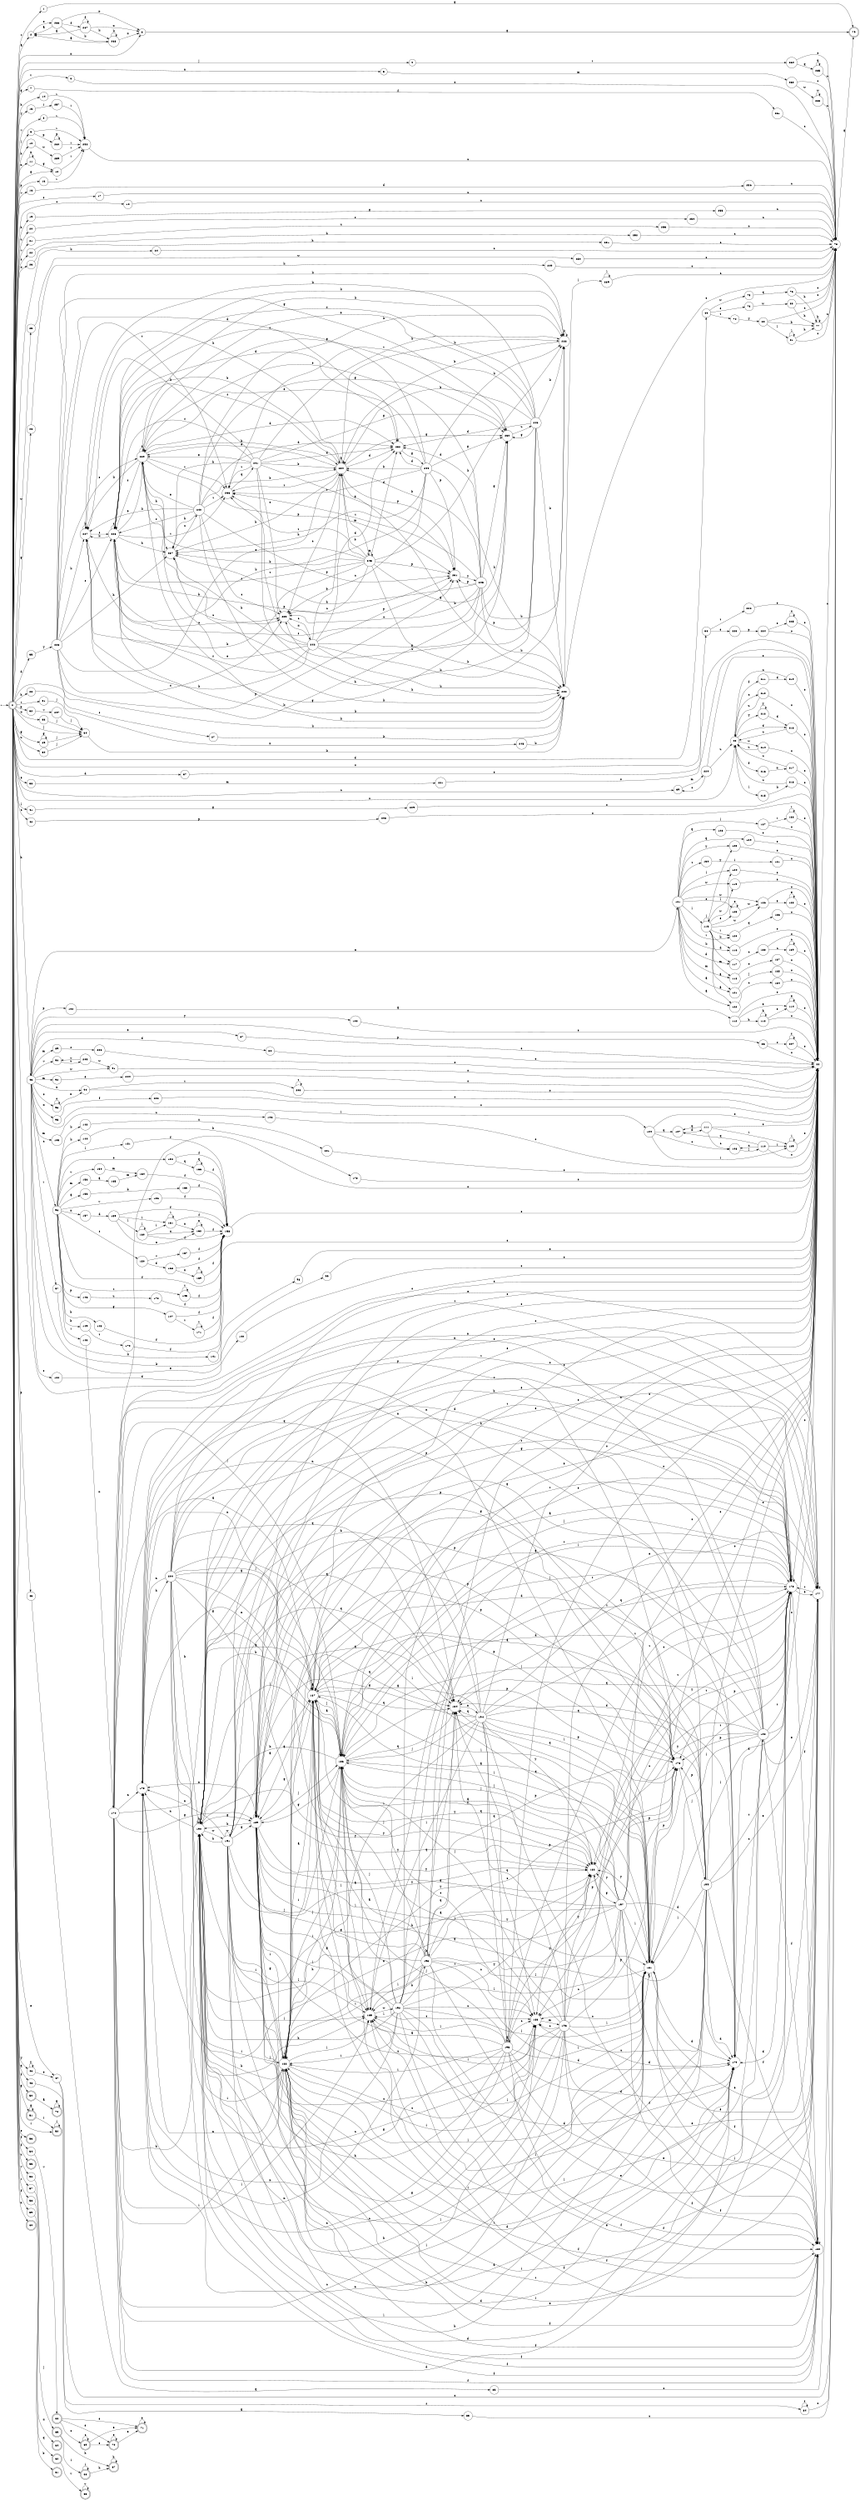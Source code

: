 digraph finite_state_machine {
rankdir=LR;
size="20,20";
node [shape = point]; "dummy0"
node [shape = doublecircle]; "0";"dummy0" -> "0";
node [shape = circle]; "1";
node [shape = circle]; "2";
node [shape = circle]; "3";
node [shape = circle]; "4";
node [shape = circle]; "5";
node [shape = circle]; "6";
node [shape = circle]; "7";
node [shape = circle]; "8";
node [shape = circle]; "9";
node [shape = circle]; "10";
node [shape = circle]; "11";
node [shape = circle]; "12";
node [shape = circle]; "13";
node [shape = circle]; "14";
node [shape = circle]; "15";
node [shape = circle]; "16";
node [shape = circle]; "17";
node [shape = circle]; "18";
node [shape = circle]; "19";
node [shape = circle]; "20";
node [shape = circle]; "21";
node [shape = circle]; "22";
node [shape = circle]; "23";
node [shape = circle]; "24";
node [shape = circle]; "25";
node [shape = circle]; "26";
node [shape = circle]; "27";
node [shape = circle]; "28";
node [shape = circle]; "29";
node [shape = circle]; "30";
node [shape = circle]; "31";
node [shape = circle]; "32";
node [shape = circle]; "33";
node [shape = circle]; "34";
node [shape = circle]; "35";
node [shape = circle]; "36";
node [shape = circle]; "37";
node [shape = circle]; "38";
node [shape = circle]; "39";
node [shape = circle]; "40";
node [shape = circle]; "41";
node [shape = circle]; "42";
node [shape = circle]; "43";
node [shape = circle]; "44";
node [shape = circle]; "45";
node [shape = circle]; "46";
node [shape = circle]; "47";
node [shape = circle]; "48";
node [shape = circle]; "49";
node [shape = doublecircle]; "50";node [shape = doublecircle]; "51";node [shape = doublecircle]; "52";node [shape = doublecircle]; "53";node [shape = circle]; "54";
node [shape = doublecircle]; "55";node [shape = circle]; "56";
node [shape = circle]; "57";
node [shape = circle]; "58";
node [shape = circle]; "59";
node [shape = doublecircle]; "60";node [shape = doublecircle]; "61";node [shape = doublecircle]; "62";node [shape = doublecircle]; "63";node [shape = doublecircle]; "64";node [shape = doublecircle]; "65";node [shape = doublecircle]; "66";node [shape = doublecircle]; "67";node [shape = doublecircle]; "68";node [shape = doublecircle]; "69";node [shape = doublecircle]; "70";node [shape = doublecircle]; "71";node [shape = doublecircle]; "72";node [shape = circle]; "73";
node [shape = circle]; "74";
node [shape = circle]; "75";
node [shape = circle]; "76";
node [shape = circle]; "77";
node [shape = circle]; "78";
node [shape = doublecircle]; "79";node [shape = circle]; "80";
node [shape = circle]; "81";
node [shape = circle]; "82";
node [shape = circle]; "83";
node [shape = circle]; "84";
node [shape = circle]; "85";
node [shape = circle]; "86";
node [shape = circle]; "87";
node [shape = circle]; "88";
node [shape = circle]; "89";
node [shape = circle]; "90";
node [shape = circle]; "91";
node [shape = circle]; "92";
node [shape = circle]; "93";
node [shape = circle]; "94";
node [shape = circle]; "95";
node [shape = circle]; "96";
node [shape = circle]; "97";
node [shape = circle]; "98";
node [shape = circle]; "99";
node [shape = circle]; "100";
node [shape = circle]; "101";
node [shape = circle]; "102";
node [shape = circle]; "103";
node [shape = circle]; "104";
node [shape = circle]; "105";
node [shape = circle]; "106";
node [shape = circle]; "107";
node [shape = circle]; "108";
node [shape = circle]; "109";
node [shape = circle]; "110";
node [shape = circle]; "111";
node [shape = circle]; "112";
node [shape = circle]; "113";
node [shape = circle]; "114";
node [shape = circle]; "115";
node [shape = circle]; "116";
node [shape = circle]; "117";
node [shape = circle]; "118";
node [shape = circle]; "119";
node [shape = circle]; "120";
node [shape = circle]; "121";
node [shape = circle]; "122";
node [shape = circle]; "123";
node [shape = circle]; "124";
node [shape = circle]; "125";
node [shape = circle]; "126";
node [shape = circle]; "127";
node [shape = circle]; "128";
node [shape = circle]; "129";
node [shape = circle]; "130";
node [shape = circle]; "131";
node [shape = circle]; "132";
node [shape = circle]; "133";
node [shape = circle]; "134";
node [shape = circle]; "135";
node [shape = circle]; "136";
node [shape = circle]; "137";
node [shape = circle]; "138";
node [shape = circle]; "139";
node [shape = circle]; "140";
node [shape = circle]; "141";
node [shape = circle]; "142";
node [shape = circle]; "143";
node [shape = circle]; "144";
node [shape = circle]; "145";
node [shape = circle]; "146";
node [shape = circle]; "147";
node [shape = circle]; "148";
node [shape = circle]; "149";
node [shape = circle]; "150";
node [shape = circle]; "151";
node [shape = circle]; "152";
node [shape = circle]; "153";
node [shape = circle]; "154";
node [shape = circle]; "155";
node [shape = circle]; "156";
node [shape = circle]; "157";
node [shape = circle]; "158";
node [shape = circle]; "159";
node [shape = circle]; "160";
node [shape = circle]; "161";
node [shape = circle]; "162";
node [shape = circle]; "163";
node [shape = circle]; "164";
node [shape = circle]; "165";
node [shape = circle]; "166";
node [shape = circle]; "167";
node [shape = circle]; "168";
node [shape = circle]; "169";
node [shape = circle]; "170";
node [shape = circle]; "171";
node [shape = circle]; "172";
node [shape = circle]; "173";
node [shape = circle]; "174";
node [shape = circle]; "175";
node [shape = circle]; "176";
node [shape = circle]; "177";
node [shape = circle]; "178";
node [shape = circle]; "179";
node [shape = circle]; "180";
node [shape = circle]; "181";
node [shape = circle]; "182";
node [shape = circle]; "183";
node [shape = circle]; "184";
node [shape = circle]; "185";
node [shape = circle]; "186";
node [shape = circle]; "187";
node [shape = circle]; "188";
node [shape = circle]; "189";
node [shape = circle]; "190";
node [shape = circle]; "191";
node [shape = circle]; "192";
node [shape = circle]; "193";
node [shape = circle]; "194";
node [shape = circle]; "195";
node [shape = circle]; "196";
node [shape = circle]; "197";
node [shape = circle]; "198";
node [shape = circle]; "199";
node [shape = circle]; "200";
node [shape = circle]; "201";
node [shape = circle]; "202";
node [shape = circle]; "203";
node [shape = circle]; "204";
node [shape = circle]; "205";
node [shape = circle]; "206";
node [shape = circle]; "207";
node [shape = circle]; "208";
node [shape = circle]; "209";
node [shape = circle]; "210";
node [shape = circle]; "211";
node [shape = circle]; "212";
node [shape = circle]; "213";
node [shape = circle]; "214";
node [shape = circle]; "215";
node [shape = circle]; "216";
node [shape = circle]; "217";
node [shape = circle]; "218";
node [shape = circle]; "219";
node [shape = circle]; "220";
node [shape = circle]; "221";
node [shape = circle]; "222";
node [shape = circle]; "223";
node [shape = circle]; "224";
node [shape = circle]; "225";
node [shape = circle]; "226";
node [shape = circle]; "227";
node [shape = circle]; "228";
node [shape = circle]; "229";
node [shape = circle]; "230";
node [shape = circle]; "231";
node [shape = circle]; "232";
node [shape = circle]; "233";
node [shape = circle]; "234";
node [shape = circle]; "235";
node [shape = circle]; "236";
node [shape = circle]; "237";
node [shape = circle]; "238";
node [shape = circle]; "239";
node [shape = circle]; "240";
node [shape = circle]; "241";
node [shape = circle]; "242";
node [shape = circle]; "243";
node [shape = circle]; "244";
node [shape = circle]; "245";
node [shape = circle]; "246";
node [shape = circle]; "247";
node [shape = circle]; "248";
node [shape = circle]; "249";
node [shape = circle]; "250";
node [shape = circle]; "251";
node [shape = circle]; "252";
node [shape = circle]; "253";
node [shape = circle]; "254";
node [shape = circle]; "255";
node [shape = circle]; "256";
node [shape = circle]; "257";
node [shape = circle]; "258";
node [shape = circle]; "259";
node [shape = circle]; "260";
node [shape = circle]; "261";
node [shape = circle]; "262";
node [shape = circle]; "263";
node [shape = circle]; "264";
node [shape = circle]; "265";
node [shape = circle]; "266";
node [shape = circle]; "267";
node [shape = circle]; "268";
"0" -> "1" [label = "t"];
 "0" -> "2" [label = "a"];
 "0" -> "33" [label = "x"];
 "0" -> "3" [label = "x"];
 "0" -> "23" [label = "x"];
 "0" -> "34" [label = "j"];
 "0" -> "4" [label = "j"];
 "0" -> "11" [label = "n"];
 "0" -> "60" [label = "n"];
 "0" -> "5" [label = "n"];
 "0" -> "16" [label = "v"];
 "0" -> "21" [label = "v"];
 "0" -> "6" [label = "v"];
 "0" -> "8" [label = "v"];
 "0" -> "57" [label = "v"];
 "0" -> "51" [label = "g"];
 "0" -> "7" [label = "g"];
 "0" -> "26" [label = "g"];
 "0" -> "12" [label = "g"];
 "0" -> "29" [label = "g"];
 "0" -> "9" [label = "l"];
 "0" -> "41" [label = "l"];
 "0" -> "10" [label = "b"];
 "0" -> "19" [label = "b"];
 "0" -> "32" [label = "p"];
 "0" -> "45" [label = "p"];
 "0" -> "13" [label = "p"];
 "0" -> "43" [label = "h"];
 "0" -> "28" [label = "h"];
 "0" -> "14" [label = "h"];
 "0" -> "46" [label = "y"];
 "0" -> "15" [label = "y"];
 "0" -> "17" [label = "s"];
 "0" -> "27" [label = "s"];
 "0" -> "22" [label = "s"];
 "0" -> "18" [label = "c"];
 "0" -> "42" [label = "c"];
 "0" -> "39" [label = "c"];
 "0" -> "40" [label = "u"];
 "0" -> "56" [label = "u"];
 "0" -> "20" [label = "u"];
 "0" -> "30" [label = "u"];
 "0" -> "24" [label = "k"];
 "0" -> "25" [label = "w"];
 "0" -> "58" [label = "r"];
 "0" -> "31" [label = "r"];
 "0" -> "49" [label = "d"];
 "0" -> "35" [label = "d"];
 "0" -> "37" [label = "d"];
 "0" -> "36" [label = "o"];
 "0" -> "44" [label = "o"];
 "0" -> "53" [label = "e"];
 "0" -> "38" [label = "e"];
 "0" -> "47" [label = "e"];
 "0" -> "48" [label = "q"];
 "0" -> "50" [label = "f"];
 "0" -> "59" [label = "f"];
 "0" -> "54" [label = "f"];
 "0" -> "55" [label = "f"];
 "0" -> "52" [label = "i"];
 "59" -> "61" [label = "b"];
 "58" -> "62" [label = "q"];
 "62" -> "63" [label = "v"];
 "63" -> "63" [label = "v"];
 "57" -> "64" [label = "x"];
 "56" -> "65" [label = "j"];
 "65" -> "66" [label = "i"];
 "65" -> "67" [label = "h"];
 "67" -> "67" [label = "h"];
 "66" -> "66" [label = "i"];
 "66" -> "67" [label = "h"];
 "54" -> "68" [label = "v"];
 "68" -> "69" [label = "c"];
 "68" -> "70" [label = "e"];
 "68" -> "71" [label = "e"];
 "71" -> "71" [label = "e"];
 "70" -> "70" [label = "e"];
 "70" -> "71" [label = "e"];
 "69" -> "69" [label = "c"];
 "69" -> "70" [label = "e"];
 "69" -> "71" [label = "e"];
 "52" -> "52" [label = "i"];
 "51" -> "51" [label = "g"];
 "51" -> "52" [label = "i"];
 "50" -> "72" [label = "a"];
 "72" -> "72" [label = "a"];
 "49" -> "73" [label = "e"];
 "49" -> "74" [label = "t"];
 "49" -> "75" [label = "w"];
 "75" -> "76" [label = "q"];
 "76" -> "77" [label = "h"];
 "76" -> "78" [label = "c"];
 "78" -> "79" [label = "g"];
 "77" -> "77" [label = "h"];
 "77" -> "78" [label = "c"];
 "74" -> "80" [label = "y"];
 "80" -> "81" [label = "l"];
 "80" -> "77" [label = "h"];
 "80" -> "78" [label = "c"];
 "81" -> "81" [label = "l"];
 "81" -> "77" [label = "h"];
 "81" -> "78" [label = "c"];
 "73" -> "82" [label = "w"];
 "82" -> "77" [label = "h"];
 "82" -> "78" [label = "c"];
 "48" -> "83" [label = "a"];
 "83" -> "78" [label = "c"];
 "47" -> "84" [label = "s"];
 "47" -> "78" [label = "c"];
 "84" -> "84" [label = "s"];
 "84" -> "78" [label = "c"];
 "46" -> "46" [label = "y"];
 "46" -> "47" [label = "e"];
 "45" -> "85" [label = "q"];
 "85" -> "78" [label = "c"];
 "44" -> "78" [label = "c"];
 "43" -> "102" [label = "p"];
 "43" -> "86" [label = "p"];
 "43" -> "99" [label = "e"];
 "43" -> "87" [label = "e"];
 "43" -> "88" [label = "d"];
 "43" -> "89" [label = "m"];
 "43" -> "92" [label = "m"];
 "43" -> "105" [label = "m"];
 "43" -> "90" [label = "v"];
 "43" -> "91" [label = "w"];
 "43" -> "93" [label = "o"];
 "43" -> "94" [label = "n"];
 "43" -> "101" [label = "x"];
 "43" -> "95" [label = "x"];
 "43" -> "96" [label = "c"];
 "43" -> "97" [label = "r"];
 "43" -> "98" [label = "k"];
 "43" -> "100" [label = "s"];
 "43" -> "103" [label = "y"];
 "43" -> "104" [label = "i"];
 "105" -> "106" [label = "u"];
 "106" -> "44" [label = "o"];
 "104" -> "107" [label = "q"];
 "104" -> "108" [label = "c"];
 "104" -> "109" [label = "i"];
 "104" -> "44" [label = "o"];
 "109" -> "109" [label = "i"];
 "109" -> "44" [label = "o"];
 "108" -> "110" [label = "j"];
 "110" -> "108" [label = "c"];
 "110" -> "107" [label = "q"];
 "110" -> "109" [label = "i"];
 "110" -> "44" [label = "o"];
 "107" -> "111" [label = "d"];
 "111" -> "107" [label = "q"];
 "111" -> "108" [label = "c"];
 "111" -> "109" [label = "i"];
 "111" -> "44" [label = "o"];
 "103" -> "44" [label = "o"];
 "102" -> "112" [label = "a"];
 "112" -> "113" [label = "h"];
 "112" -> "114" [label = "e"];
 "112" -> "44" [label = "o"];
 "114" -> "114" [label = "e"];
 "114" -> "44" [label = "o"];
 "113" -> "113" [label = "h"];
 "113" -> "114" [label = "e"];
 "113" -> "44" [label = "o"];
 "101" -> "115" [label = "l"];
 "101" -> "124" [label = "l"];
 "101" -> "127" [label = "l"];
 "101" -> "116" [label = "k"];
 "101" -> "117" [label = "d"];
 "101" -> "118" [label = "m"];
 "101" -> "126" [label = "w"];
 "101" -> "119" [label = "w"];
 "101" -> "120" [label = "r"];
 "101" -> "121" [label = "a"];
 "101" -> "122" [label = "a"];
 "101" -> "123" [label = "y"];
 "101" -> "125" [label = "e"];
 "101" -> "128" [label = "q"];
 "101" -> "129" [label = "q"];
 "101" -> "130" [label = "t"];
 "130" -> "131" [label = "i"];
 "131" -> "44" [label = "o"];
 "129" -> "44" [label = "o"];
 "128" -> "44" [label = "o"];
 "127" -> "132" [label = "r"];
 "127" -> "44" [label = "o"];
 "132" -> "132" [label = "r"];
 "132" -> "44" [label = "o"];
 "126" -> "133" [label = "e"];
 "126" -> "44" [label = "o"];
 "133" -> "133" [label = "e"];
 "133" -> "44" [label = "o"];
 "125" -> "125" [label = "e"];
 "125" -> "126" [label = "w"];
 "124" -> "44" [label = "o"];
 "123" -> "44" [label = "o"];
 "122" -> "134" [label = "c"];
 "134" -> "44" [label = "o"];
 "121" -> "135" [label = "j"];
 "135" -> "44" [label = "o"];
 "120" -> "136" [label = "q"];
 "136" -> "44" [label = "o"];
 "119" -> "44" [label = "o"];
 "118" -> "137" [label = "o"];
 "137" -> "44" [label = "o"];
 "117" -> "138" [label = "c"];
 "138" -> "139" [label = "c"];
 "138" -> "44" [label = "o"];
 "139" -> "139" [label = "c"];
 "139" -> "44" [label = "o"];
 "116" -> "44" [label = "o"];
 "115" -> "115" [label = "l"];
 "115" -> "124" [label = "l"];
 "115" -> "116" [label = "k"];
 "115" -> "117" [label = "d"];
 "115" -> "118" [label = "m"];
 "115" -> "126" [label = "w"];
 "115" -> "119" [label = "w"];
 "115" -> "120" [label = "r"];
 "115" -> "121" [label = "a"];
 "115" -> "122" [label = "a"];
 "115" -> "123" [label = "y"];
 "115" -> "125" [label = "e"];
 "100" -> "140" [label = "d"];
 "140" -> "44" [label = "o"];
 "99" -> "44" [label = "o"];
 "98" -> "44" [label = "o"];
 "97" -> "141" [label = "k"];
 "141" -> "44" [label = "o"];
 "96" -> "144" [label = "k"];
 "96" -> "142" [label = "k"];
 "96" -> "143" [label = "r"];
 "96" -> "145" [label = "t"];
 "96" -> "146" [label = "p"];
 "96" -> "147" [label = "g"];
 "96" -> "148" [label = "h"];
 "96" -> "149" [label = "h"];
 "96" -> "150" [label = "s"];
 "96" -> "151" [label = "l"];
 "96" -> "152" [label = "o"];
 "96" -> "153" [label = "m"];
 "96" -> "154" [label = "v"];
 "96" -> "156" [label = "v"];
 "96" -> "155" [label = "a"];
 "96" -> "157" [label = "x"];
 "96" -> "158" [label = "f"];
 "158" -> "44" [label = "o"];
 "157" -> "159" [label = "d"];
 "159" -> "160" [label = "l"];
 "159" -> "161" [label = "i"];
 "159" -> "162" [label = "x"];
 "159" -> "158" [label = "f"];
 "162" -> "162" [label = "x"];
 "162" -> "158" [label = "f"];
 "161" -> "161" [label = "i"];
 "161" -> "162" [label = "x"];
 "161" -> "158" [label = "f"];
 "160" -> "160" [label = "l"];
 "160" -> "161" [label = "i"];
 "160" -> "162" [label = "x"];
 "160" -> "158" [label = "f"];
 "156" -> "158" [label = "f"];
 "155" -> "163" [label = "b"];
 "163" -> "158" [label = "f"];
 "154" -> "164" [label = "m"];
 "164" -> "158" [label = "f"];
 "153" -> "165" [label = "a"];
 "165" -> "164" [label = "m"];
 "152" -> "166" [label = "q"];
 "152" -> "158" [label = "f"];
 "166" -> "166" [label = "q"];
 "166" -> "158" [label = "f"];
 "151" -> "158" [label = "f"];
 "150" -> "167" [label = "v"];
 "150" -> "168" [label = "d"];
 "168" -> "169" [label = "x"];
 "168" -> "158" [label = "f"];
 "169" -> "169" [label = "x"];
 "169" -> "158" [label = "f"];
 "167" -> "158" [label = "f"];
 "149" -> "170" [label = "t"];
 "170" -> "158" [label = "f"];
 "148" -> "158" [label = "f"];
 "147" -> "171" [label = "t"];
 "147" -> "158" [label = "f"];
 "171" -> "171" [label = "t"];
 "171" -> "158" [label = "f"];
 "146" -> "172" [label = "u"];
 "172" -> "158" [label = "f"];
 "145" -> "145" [label = "t"];
 "145" -> "158" [label = "f"];
 "144" -> "173" [label = "b"];
 "173" -> "44" [label = "o"];
 "143" -> "174" [label = "x"];
 "174" -> "175" [label = "n"];
 "174" -> "176" [label = "p"];
 "174" -> "177" [label = "e"];
 "174" -> "178" [label = "t"];
 "174" -> "179" [label = "d"];
 "174" -> "180" [label = "f"];
 "174" -> "185" [label = "l"];
 "174" -> "181" [label = "l"];
 "174" -> "182" [label = "y"];
 "174" -> "183" [label = "c"];
 "174" -> "184" [label = "q"];
 "174" -> "186" [label = "j"];
 "174" -> "187" [label = "a"];
 "174" -> "188" [label = "i"];
 "174" -> "189" [label = "g"];
 "174" -> "190" [label = "h"];
 "174" -> "44" [label = "o"];
 "190" -> "190" [label = "h"];
 "190" -> "191" [label = "w"];
 "190" -> "175" [label = "n"];
 "190" -> "176" [label = "p"];
 "190" -> "177" [label = "e"];
 "190" -> "178" [label = "t"];
 "190" -> "179" [label = "d"];
 "190" -> "180" [label = "f"];
 "190" -> "185" [label = "l"];
 "190" -> "181" [label = "l"];
 "190" -> "182" [label = "y"];
 "190" -> "183" [label = "c"];
 "190" -> "184" [label = "q"];
 "190" -> "186" [label = "j"];
 "190" -> "187" [label = "a"];
 "190" -> "188" [label = "i"];
 "190" -> "189" [label = "g"];
 "190" -> "44" [label = "o"];
 "191" -> "191" [label = "w"];
 "191" -> "190" [label = "h"];
 "191" -> "175" [label = "n"];
 "191" -> "176" [label = "p"];
 "191" -> "177" [label = "e"];
 "191" -> "178" [label = "t"];
 "191" -> "179" [label = "d"];
 "191" -> "180" [label = "f"];
 "191" -> "185" [label = "l"];
 "191" -> "181" [label = "l"];
 "191" -> "182" [label = "y"];
 "191" -> "183" [label = "c"];
 "191" -> "184" [label = "q"];
 "191" -> "186" [label = "j"];
 "191" -> "187" [label = "a"];
 "191" -> "188" [label = "i"];
 "191" -> "189" [label = "g"];
 "191" -> "44" [label = "o"];
 "189" -> "189" [label = "g"];
 "189" -> "186" [label = "j"];
 "189" -> "187" [label = "a"];
 "189" -> "188" [label = "i"];
 "189" -> "175" [label = "n"];
 "189" -> "176" [label = "p"];
 "189" -> "177" [label = "e"];
 "189" -> "178" [label = "t"];
 "189" -> "179" [label = "d"];
 "189" -> "180" [label = "f"];
 "189" -> "185" [label = "l"];
 "189" -> "181" [label = "l"];
 "189" -> "182" [label = "y"];
 "189" -> "183" [label = "c"];
 "189" -> "184" [label = "q"];
 "189" -> "190" [label = "h"];
 "189" -> "44" [label = "o"];
 "188" -> "188" [label = "i"];
 "188" -> "186" [label = "j"];
 "188" -> "187" [label = "a"];
 "188" -> "189" [label = "g"];
 "188" -> "175" [label = "n"];
 "188" -> "176" [label = "p"];
 "188" -> "177" [label = "e"];
 "188" -> "178" [label = "t"];
 "188" -> "179" [label = "d"];
 "188" -> "180" [label = "f"];
 "188" -> "185" [label = "l"];
 "188" -> "181" [label = "l"];
 "188" -> "182" [label = "y"];
 "188" -> "183" [label = "c"];
 "188" -> "184" [label = "q"];
 "188" -> "190" [label = "h"];
 "188" -> "44" [label = "o"];
 "187" -> "187" [label = "a"];
 "187" -> "186" [label = "j"];
 "187" -> "188" [label = "i"];
 "187" -> "189" [label = "g"];
 "187" -> "175" [label = "n"];
 "187" -> "176" [label = "p"];
 "187" -> "177" [label = "e"];
 "187" -> "178" [label = "t"];
 "187" -> "179" [label = "d"];
 "187" -> "180" [label = "f"];
 "187" -> "185" [label = "l"];
 "187" -> "181" [label = "l"];
 "187" -> "182" [label = "y"];
 "187" -> "183" [label = "c"];
 "187" -> "184" [label = "q"];
 "187" -> "190" [label = "h"];
 "187" -> "44" [label = "o"];
 "186" -> "186" [label = "j"];
 "186" -> "187" [label = "a"];
 "186" -> "188" [label = "i"];
 "186" -> "189" [label = "g"];
 "186" -> "175" [label = "n"];
 "186" -> "176" [label = "p"];
 "186" -> "177" [label = "e"];
 "186" -> "178" [label = "t"];
 "186" -> "179" [label = "d"];
 "186" -> "180" [label = "f"];
 "186" -> "185" [label = "l"];
 "186" -> "181" [label = "l"];
 "186" -> "182" [label = "y"];
 "186" -> "183" [label = "c"];
 "186" -> "184" [label = "q"];
 "186" -> "190" [label = "h"];
 "186" -> "44" [label = "o"];
 "185" -> "192" [label = "w"];
 "192" -> "185" [label = "l"];
 "192" -> "181" [label = "l"];
 "192" -> "193" [label = "b"];
 "192" -> "175" [label = "n"];
 "192" -> "176" [label = "p"];
 "192" -> "177" [label = "e"];
 "192" -> "178" [label = "t"];
 "192" -> "179" [label = "d"];
 "192" -> "180" [label = "f"];
 "192" -> "182" [label = "y"];
 "192" -> "183" [label = "c"];
 "192" -> "184" [label = "q"];
 "192" -> "186" [label = "j"];
 "192" -> "187" [label = "a"];
 "192" -> "188" [label = "i"];
 "192" -> "189" [label = "g"];
 "192" -> "190" [label = "h"];
 "192" -> "44" [label = "o"];
 "193" -> "193" [label = "b"];
 "193" -> "185" [label = "l"];
 "193" -> "181" [label = "l"];
 "193" -> "175" [label = "n"];
 "193" -> "176" [label = "p"];
 "193" -> "177" [label = "e"];
 "193" -> "178" [label = "t"];
 "193" -> "179" [label = "d"];
 "193" -> "180" [label = "f"];
 "193" -> "182" [label = "y"];
 "193" -> "183" [label = "c"];
 "193" -> "184" [label = "q"];
 "193" -> "186" [label = "j"];
 "193" -> "187" [label = "a"];
 "193" -> "188" [label = "i"];
 "193" -> "189" [label = "g"];
 "193" -> "190" [label = "h"];
 "193" -> "44" [label = "o"];
 "184" -> "194" [label = "n"];
 "194" -> "184" [label = "q"];
 "194" -> "195" [label = "q"];
 "194" -> "175" [label = "n"];
 "194" -> "176" [label = "p"];
 "194" -> "177" [label = "e"];
 "194" -> "178" [label = "t"];
 "194" -> "179" [label = "d"];
 "194" -> "180" [label = "f"];
 "194" -> "185" [label = "l"];
 "194" -> "181" [label = "l"];
 "194" -> "182" [label = "y"];
 "194" -> "183" [label = "c"];
 "194" -> "186" [label = "j"];
 "194" -> "187" [label = "a"];
 "194" -> "188" [label = "i"];
 "194" -> "189" [label = "g"];
 "194" -> "190" [label = "h"];
 "194" -> "44" [label = "o"];
 "195" -> "184" [label = "q"];
 "195" -> "195" [label = "q"];
 "195" -> "175" [label = "n"];
 "195" -> "176" [label = "p"];
 "195" -> "177" [label = "e"];
 "195" -> "178" [label = "t"];
 "195" -> "179" [label = "d"];
 "195" -> "180" [label = "f"];
 "195" -> "185" [label = "l"];
 "195" -> "181" [label = "l"];
 "195" -> "182" [label = "y"];
 "195" -> "183" [label = "c"];
 "195" -> "186" [label = "j"];
 "195" -> "187" [label = "a"];
 "195" -> "188" [label = "i"];
 "195" -> "189" [label = "g"];
 "195" -> "190" [label = "h"];
 "195" -> "44" [label = "o"];
 "183" -> "196" [label = "m"];
 "196" -> "183" [label = "c"];
 "196" -> "175" [label = "n"];
 "196" -> "176" [label = "p"];
 "196" -> "177" [label = "e"];
 "196" -> "178" [label = "t"];
 "196" -> "179" [label = "d"];
 "196" -> "180" [label = "f"];
 "196" -> "185" [label = "l"];
 "196" -> "181" [label = "l"];
 "196" -> "182" [label = "y"];
 "196" -> "184" [label = "q"];
 "196" -> "186" [label = "j"];
 "196" -> "187" [label = "a"];
 "196" -> "188" [label = "i"];
 "196" -> "189" [label = "g"];
 "196" -> "190" [label = "h"];
 "196" -> "44" [label = "o"];
 "182" -> "197" [label = "g"];
 "197" -> "182" [label = "y"];
 "197" -> "175" [label = "n"];
 "197" -> "176" [label = "p"];
 "197" -> "177" [label = "e"];
 "197" -> "178" [label = "t"];
 "197" -> "179" [label = "d"];
 "197" -> "180" [label = "f"];
 "197" -> "185" [label = "l"];
 "197" -> "181" [label = "l"];
 "197" -> "183" [label = "c"];
 "197" -> "184" [label = "q"];
 "197" -> "186" [label = "j"];
 "197" -> "187" [label = "a"];
 "197" -> "188" [label = "i"];
 "197" -> "189" [label = "g"];
 "197" -> "190" [label = "h"];
 "197" -> "44" [label = "o"];
 "181" -> "185" [label = "l"];
 "181" -> "181" [label = "l"];
 "181" -> "180" [label = "f"];
 "181" -> "175" [label = "n"];
 "181" -> "176" [label = "p"];
 "181" -> "177" [label = "e"];
 "181" -> "178" [label = "t"];
 "181" -> "179" [label = "d"];
 "181" -> "182" [label = "y"];
 "181" -> "183" [label = "c"];
 "181" -> "184" [label = "q"];
 "181" -> "186" [label = "j"];
 "181" -> "187" [label = "a"];
 "181" -> "188" [label = "i"];
 "181" -> "189" [label = "g"];
 "181" -> "190" [label = "h"];
 "181" -> "44" [label = "o"];
 "180" -> "180" [label = "f"];
 "180" -> "181" [label = "l"];
 "179" -> "198" [label = "c"];
 "198" -> "179" [label = "d"];
 "198" -> "175" [label = "n"];
 "198" -> "176" [label = "p"];
 "198" -> "177" [label = "e"];
 "198" -> "178" [label = "t"];
 "198" -> "180" [label = "f"];
 "198" -> "185" [label = "l"];
 "198" -> "181" [label = "l"];
 "198" -> "182" [label = "y"];
 "198" -> "183" [label = "c"];
 "198" -> "184" [label = "q"];
 "198" -> "186" [label = "j"];
 "198" -> "187" [label = "a"];
 "198" -> "188" [label = "i"];
 "198" -> "189" [label = "g"];
 "198" -> "190" [label = "h"];
 "198" -> "44" [label = "o"];
 "178" -> "178" [label = "t"];
 "178" -> "177" [label = "e"];
 "178" -> "175" [label = "n"];
 "178" -> "176" [label = "p"];
 "178" -> "179" [label = "d"];
 "178" -> "180" [label = "f"];
 "178" -> "185" [label = "l"];
 "178" -> "181" [label = "l"];
 "178" -> "182" [label = "y"];
 "178" -> "183" [label = "c"];
 "178" -> "184" [label = "q"];
 "178" -> "186" [label = "j"];
 "178" -> "187" [label = "a"];
 "178" -> "188" [label = "i"];
 "178" -> "189" [label = "g"];
 "178" -> "190" [label = "h"];
 "178" -> "44" [label = "o"];
 "177" -> "177" [label = "e"];
 "177" -> "178" [label = "t"];
 "176" -> "199" [label = "j"];
 "199" -> "176" [label = "p"];
 "199" -> "175" [label = "n"];
 "199" -> "177" [label = "e"];
 "199" -> "178" [label = "t"];
 "199" -> "179" [label = "d"];
 "199" -> "180" [label = "f"];
 "199" -> "185" [label = "l"];
 "199" -> "181" [label = "l"];
 "199" -> "182" [label = "y"];
 "199" -> "183" [label = "c"];
 "199" -> "184" [label = "q"];
 "199" -> "186" [label = "j"];
 "199" -> "187" [label = "a"];
 "199" -> "188" [label = "i"];
 "199" -> "189" [label = "g"];
 "199" -> "190" [label = "h"];
 "199" -> "44" [label = "o"];
 "175" -> "200" [label = "h"];
 "200" -> "175" [label = "n"];
 "200" -> "176" [label = "p"];
 "200" -> "177" [label = "e"];
 "200" -> "178" [label = "t"];
 "200" -> "179" [label = "d"];
 "200" -> "180" [label = "f"];
 "200" -> "185" [label = "l"];
 "200" -> "181" [label = "l"];
 "200" -> "182" [label = "y"];
 "200" -> "183" [label = "c"];
 "200" -> "184" [label = "q"];
 "200" -> "186" [label = "j"];
 "200" -> "187" [label = "a"];
 "200" -> "188" [label = "i"];
 "200" -> "189" [label = "g"];
 "200" -> "190" [label = "h"];
 "200" -> "44" [label = "o"];
 "142" -> "201" [label = "u"];
 "201" -> "44" [label = "o"];
 "95" -> "202" [label = "f"];
 "202" -> "44" [label = "o"];
 "94" -> "203" [label = "t"];
 "94" -> "44" [label = "o"];
 "203" -> "203" [label = "t"];
 "203" -> "44" [label = "o"];
 "93" -> "93" [label = "o"];
 "93" -> "94" [label = "n"];
 "92" -> "204" [label = "e"];
 "204" -> "44" [label = "o"];
 "91" -> "44" [label = "o"];
 "90" -> "205" [label = "u"];
 "205" -> "90" [label = "v"];
 "205" -> "91" [label = "w"];
 "89" -> "206" [label = "s"];
 "206" -> "44" [label = "o"];
 "88" -> "44" [label = "o"];
 "87" -> "44" [label = "o"];
 "86" -> "207" [label = "s"];
 "86" -> "44" [label = "o"];
 "207" -> "207" [label = "s"];
 "207" -> "44" [label = "o"];
 "42" -> "208" [label = "p"];
 "208" -> "44" [label = "o"];
 "41" -> "209" [label = "g"];
 "209" -> "44" [label = "o"];
 "40" -> "210" [label = "c"];
 "40" -> "216" [label = "f"];
 "40" -> "211" [label = "f"];
 "40" -> "212" [label = "y"];
 "40" -> "213" [label = "d"];
 "40" -> "214" [label = "w"];
 "40" -> "215" [label = "l"];
 "216" -> "217" [label = "x"];
 "217" -> "40" [label = "u"];
 "217" -> "44" [label = "o"];
 "215" -> "218" [label = "k"];
 "218" -> "40" [label = "u"];
 "218" -> "44" [label = "o"];
 "214" -> "40" [label = "u"];
 "214" -> "44" [label = "o"];
 "213" -> "40" [label = "u"];
 "213" -> "44" [label = "o"];
 "212" -> "212" [label = "y"];
 "212" -> "213" [label = "d"];
 "211" -> "219" [label = "d"];
 "219" -> "40" [label = "u"];
 "219" -> "44" [label = "o"];
 "210" -> "40" [label = "u"];
 "210" -> "44" [label = "o"];
 "39" -> "220" [label = "m"];
 "220" -> "39" [label = "c"];
 "220" -> "40" [label = "u"];
 "220" -> "44" [label = "o"];
 "38" -> "221" [label = "m"];
 "221" -> "44" [label = "o"];
 "37" -> "44" [label = "o"];
 "36" -> "222" [label = "t"];
 "36" -> "223" [label = "e"];
 "223" -> "224" [label = "p"];
 "224" -> "225" [label = "o"];
 "224" -> "44" [label = "o"];
 "225" -> "225" [label = "o"];
 "225" -> "44" [label = "o"];
 "222" -> "44" [label = "o"];
 "35" -> "226" [label = "y"];
 "226" -> "233" [label = "k"];
 "226" -> "227" [label = "k"];
 "226" -> "238" [label = "k"];
 "226" -> "228" [label = "s"];
 "226" -> "229" [label = "e"];
 "226" -> "230" [label = "g"];
 "226" -> "231" [label = "p"];
 "226" -> "232" [label = "d"];
 "226" -> "234" [label = "b"];
 "226" -> "235" [label = "c"];
 "226" -> "236" [label = "t"];
 "226" -> "237" [label = "h"];
 "238" -> "239" [label = "l"];
 "238" -> "78" [label = "c"];
 "239" -> "239" [label = "l"];
 "239" -> "78" [label = "c"];
 "237" -> "240" [label = "u"];
 "240" -> "237" [label = "h"];
 "240" -> "233" [label = "k"];
 "240" -> "227" [label = "k"];
 "240" -> "238" [label = "k"];
 "240" -> "228" [label = "s"];
 "240" -> "229" [label = "e"];
 "240" -> "230" [label = "g"];
 "240" -> "231" [label = "p"];
 "240" -> "232" [label = "d"];
 "240" -> "234" [label = "b"];
 "240" -> "235" [label = "c"];
 "240" -> "236" [label = "t"];
 "236" -> "241" [label = "q"];
 "241" -> "236" [label = "t"];
 "241" -> "233" [label = "k"];
 "241" -> "227" [label = "k"];
 "241" -> "238" [label = "k"];
 "241" -> "228" [label = "s"];
 "241" -> "229" [label = "e"];
 "241" -> "230" [label = "g"];
 "241" -> "231" [label = "p"];
 "241" -> "232" [label = "d"];
 "241" -> "234" [label = "b"];
 "241" -> "235" [label = "c"];
 "241" -> "237" [label = "h"];
 "235" -> "242" [label = "x"];
 "242" -> "235" [label = "c"];
 "242" -> "233" [label = "k"];
 "242" -> "227" [label = "k"];
 "242" -> "238" [label = "k"];
 "242" -> "228" [label = "s"];
 "242" -> "229" [label = "e"];
 "242" -> "230" [label = "g"];
 "242" -> "231" [label = "p"];
 "242" -> "232" [label = "d"];
 "242" -> "234" [label = "b"];
 "242" -> "236" [label = "t"];
 "242" -> "237" [label = "h"];
 "234" -> "234" [label = "b"];
 "234" -> "233" [label = "k"];
 "234" -> "227" [label = "k"];
 "234" -> "238" [label = "k"];
 "234" -> "243" [label = "m"];
 "234" -> "228" [label = "s"];
 "234" -> "229" [label = "e"];
 "234" -> "230" [label = "g"];
 "234" -> "231" [label = "p"];
 "234" -> "232" [label = "d"];
 "234" -> "235" [label = "c"];
 "234" -> "236" [label = "t"];
 "234" -> "237" [label = "h"];
 "243" -> "243" [label = "m"];
 "243" -> "233" [label = "k"];
 "243" -> "227" [label = "k"];
 "243" -> "238" [label = "k"];
 "243" -> "234" [label = "b"];
 "243" -> "228" [label = "s"];
 "243" -> "229" [label = "e"];
 "243" -> "230" [label = "g"];
 "243" -> "231" [label = "p"];
 "243" -> "232" [label = "d"];
 "243" -> "235" [label = "c"];
 "243" -> "236" [label = "t"];
 "243" -> "237" [label = "h"];
 "233" -> "233" [label = "k"];
 "233" -> "234" [label = "b"];
 "232" -> "244" [label = "g"];
 "244" -> "232" [label = "d"];
 "244" -> "233" [label = "k"];
 "244" -> "227" [label = "k"];
 "244" -> "238" [label = "k"];
 "244" -> "228" [label = "s"];
 "244" -> "229" [label = "e"];
 "244" -> "230" [label = "g"];
 "244" -> "231" [label = "p"];
 "244" -> "234" [label = "b"];
 "244" -> "235" [label = "c"];
 "244" -> "236" [label = "t"];
 "244" -> "237" [label = "h"];
 "231" -> "245" [label = "y"];
 "245" -> "231" [label = "p"];
 "245" -> "233" [label = "k"];
 "245" -> "227" [label = "k"];
 "245" -> "238" [label = "k"];
 "245" -> "228" [label = "s"];
 "245" -> "229" [label = "e"];
 "245" -> "230" [label = "g"];
 "245" -> "232" [label = "d"];
 "245" -> "234" [label = "b"];
 "245" -> "235" [label = "c"];
 "245" -> "236" [label = "t"];
 "245" -> "237" [label = "h"];
 "230" -> "246" [label = "u"];
 "246" -> "230" [label = "g"];
 "246" -> "233" [label = "k"];
 "246" -> "227" [label = "k"];
 "246" -> "238" [label = "k"];
 "246" -> "228" [label = "s"];
 "246" -> "229" [label = "e"];
 "246" -> "231" [label = "p"];
 "246" -> "232" [label = "d"];
 "246" -> "234" [label = "b"];
 "246" -> "235" [label = "c"];
 "246" -> "236" [label = "t"];
 "246" -> "237" [label = "h"];
 "229" -> "229" [label = "e"];
 "229" -> "233" [label = "k"];
 "229" -> "227" [label = "k"];
 "229" -> "238" [label = "k"];
 "229" -> "228" [label = "s"];
 "229" -> "230" [label = "g"];
 "229" -> "231" [label = "p"];
 "229" -> "232" [label = "d"];
 "229" -> "234" [label = "b"];
 "229" -> "235" [label = "c"];
 "229" -> "236" [label = "t"];
 "229" -> "237" [label = "h"];
 "228" -> "228" [label = "s"];
 "228" -> "233" [label = "k"];
 "228" -> "227" [label = "k"];
 "228" -> "238" [label = "k"];
 "228" -> "229" [label = "e"];
 "228" -> "230" [label = "g"];
 "228" -> "231" [label = "p"];
 "228" -> "232" [label = "d"];
 "228" -> "234" [label = "b"];
 "228" -> "235" [label = "c"];
 "228" -> "236" [label = "t"];
 "228" -> "237" [label = "h"];
 "227" -> "227" [label = "k"];
 "227" -> "228" [label = "s"];
 "34" -> "238" [label = "k"];
 "33" -> "34" [label = "j"];
 "32" -> "247" [label = "v"];
 "247" -> "34" [label = "j"];
 "31" -> "34" [label = "j"];
 "30" -> "34" [label = "j"];
 "29" -> "29" [label = "g"];
 "29" -> "34" [label = "j"];
 "28" -> "248" [label = "x"];
 "248" -> "238" [label = "k"];
 "27" -> "238" [label = "k"];
 "26" -> "249" [label = "k"];
 "249" -> "78" [label = "c"];
 "25" -> "250" [label = "w"];
 "250" -> "78" [label = "c"];
 "24" -> "78" [label = "c"];
 "23" -> "251" [label = "h"];
 "251" -> "78" [label = "c"];
 "22" -> "252" [label = "h"];
 "252" -> "78" [label = "c"];
 "21" -> "253" [label = "u"];
 "253" -> "78" [label = "c"];
 "20" -> "254" [label = "s"];
 "254" -> "78" [label = "c"];
 "19" -> "255" [label = "g"];
 "255" -> "78" [label = "c"];
 "18" -> "78" [label = "c"];
 "17" -> "78" [label = "c"];
 "16" -> "256" [label = "d"];
 "256" -> "78" [label = "c"];
 "15" -> "257" [label = "i"];
 "257" -> "258" [label = "r"];
 "258" -> "78" [label = "c"];
 "14" -> "258" [label = "r"];
 "13" -> "258" [label = "r"];
 "12" -> "258" [label = "r"];
 "11" -> "11" [label = "n"];
 "11" -> "12" [label = "g"];
 "10" -> "259" [label = "w"];
 "259" -> "258" [label = "r"];
 "9" -> "260" [label = "p"];
 "9" -> "258" [label = "r"];
 "260" -> "260" [label = "p"];
 "260" -> "258" [label = "r"];
 "8" -> "258" [label = "r"];
 "7" -> "261" [label = "f"];
 "261" -> "78" [label = "c"];
 "6" -> "78" [label = "c"];
 "5" -> "262" [label = "m"];
 "262" -> "263" [label = "w"];
 "262" -> "78" [label = "c"];
 "263" -> "263" [label = "w"];
 "263" -> "78" [label = "c"];
 "4" -> "264" [label = "r"];
 "264" -> "265" [label = "q"];
 "264" -> "78" [label = "c"];
 "265" -> "265" [label = "q"];
 "265" -> "78" [label = "c"];
 "3" -> "79" [label = "g"];
 "2" -> "266" [label = "o"];
 "266" -> "2" [label = "a"];
 "266" -> "267" [label = "f"];
 "266" -> "268" [label = "k"];
 "266" -> "3" [label = "x"];
 "268" -> "268" [label = "k"];
 "268" -> "2" [label = "a"];
 "268" -> "3" [label = "x"];
 "267" -> "267" [label = "f"];
 "267" -> "2" [label = "a"];
 "267" -> "268" [label = "k"];
 "267" -> "3" [label = "x"];
 "1" -> "79" [label = "g"];
 }
